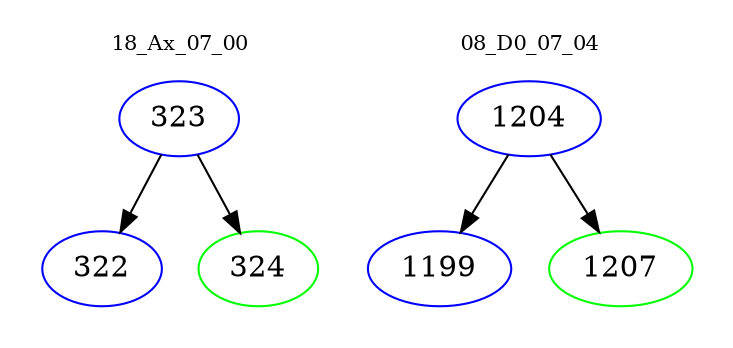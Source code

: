 digraph{
subgraph cluster_0 {
color = white
label = "18_Ax_07_00";
fontsize=10;
T0_323 [label="323", color="blue"]
T0_323 -> T0_322 [color="black"]
T0_322 [label="322", color="blue"]
T0_323 -> T0_324 [color="black"]
T0_324 [label="324", color="green"]
}
subgraph cluster_1 {
color = white
label = "08_D0_07_04";
fontsize=10;
T1_1204 [label="1204", color="blue"]
T1_1204 -> T1_1199 [color="black"]
T1_1199 [label="1199", color="blue"]
T1_1204 -> T1_1207 [color="black"]
T1_1207 [label="1207", color="green"]
}
}
